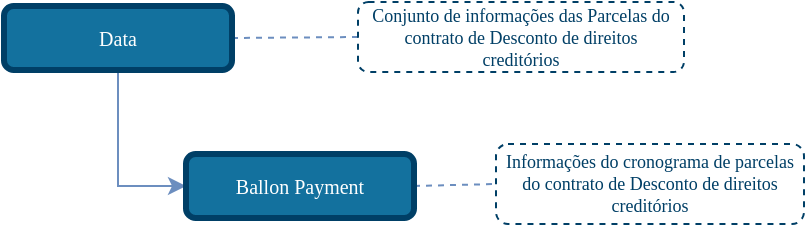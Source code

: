 <mxfile version="14.4.7" type="device"><diagram id="pwx9f-JPc5i2mSrcDJkJ" name="nstalments_InvoiceFinancings"><mxGraphModel dx="837" dy="385" grid="1" gridSize="10" guides="1" tooltips="1" connect="1" arrows="1" fold="1" page="1" pageScale="1" pageWidth="827" pageHeight="1169" math="0" shadow="0"><root><mxCell id="0"/><mxCell id="1" parent="0"/><mxCell id="7SM82Xgn0hcUYBG6hJO3-5" style="edgeStyle=none;rounded=1;orthogonalLoop=1;jettySize=auto;html=1;entryX=0;entryY=0.5;entryDx=0;entryDy=0;dashed=1;endArrow=none;endFill=0;endSize=6;strokeColor=#6C8EBF;exitX=1;exitY=0.5;exitDx=0;exitDy=0;" parent="1" source="3PWHhMvqnkYnXc9wFaOa-1" target="7SM82Xgn0hcUYBG6hJO3-3" edge="1"><mxGeometry relative="1" as="geometry"><mxPoint x="260" y="236.0" as="sourcePoint"/><mxPoint x="441" y="139" as="targetPoint"/></mxGeometry></mxCell><mxCell id="7SM82Xgn0hcUYBG6hJO3-3" value="&lt;font style=&quot;font-size: 9px&quot;&gt;Conjunto de informações das Parcelas do contrato de Desconto de direitos creditórios&lt;/font&gt;" style="rounded=1;whiteSpace=wrap;html=1;shadow=0;comic=0;strokeColor=#003F66;strokeWidth=1;fillColor=#ffffff;fontFamily=Verdana;fontSize=9;fontColor=#003F66;dashed=1;spacingLeft=5;spacing=0;spacingRight=5;spacingBottom=5;spacingTop=5;align=center;verticalAlign=middle;gradientColor=#ffffff;" parent="1" vertex="1"><mxGeometry x="217" y="39" width="163" height="35" as="geometry"/></mxCell><mxCell id="m7QnHi-RZr34GQDkbDEl-1" style="edgeStyle=none;rounded=1;orthogonalLoop=1;jettySize=auto;html=1;entryX=0;entryY=0.5;entryDx=0;entryDy=0;dashed=1;endArrow=none;endFill=0;endSize=6;strokeColor=#6C8EBF;exitX=1;exitY=0.5;exitDx=0;exitDy=0;" parent="1" source="m7QnHi-RZr34GQDkbDEl-2" target="m7QnHi-RZr34GQDkbDEl-3" edge="1"><mxGeometry relative="1" as="geometry"><mxPoint x="260" y="154.0" as="sourcePoint"/><mxPoint x="441" y="57" as="targetPoint"/></mxGeometry></mxCell><mxCell id="m7QnHi-RZr34GQDkbDEl-3" value="&lt;font style=&quot;font-size: 9px&quot;&gt;Informações do cronograma de parcelas do contrato de Desconto de direitos creditórios&lt;/font&gt;" style="rounded=1;whiteSpace=wrap;html=1;shadow=0;comic=0;strokeColor=#003F66;strokeWidth=1;fillColor=#ffffff;fontFamily=Verdana;fontSize=9;fontColor=#003F66;dashed=1;spacingLeft=5;spacing=0;spacingRight=5;spacingBottom=5;spacingTop=5;align=center;verticalAlign=middle;gradientColor=#ffffff;" parent="1" vertex="1"><mxGeometry x="286" y="110" width="154" height="40" as="geometry"/></mxCell><mxCell id="m7QnHi-RZr34GQDkbDEl-5" style="edgeStyle=orthogonalEdgeStyle;rounded=0;orthogonalLoop=1;jettySize=auto;html=1;exitX=0.5;exitY=1;exitDx=0;exitDy=0;entryX=0;entryY=0.5;entryDx=0;entryDy=0;strokeColor=#6C8EBF;endArrow=classic;endFill=1;" parent="1" source="3PWHhMvqnkYnXc9wFaOa-1" target="m7QnHi-RZr34GQDkbDEl-2" edge="1"><mxGeometry relative="1" as="geometry"><mxPoint x="88" y="79" as="sourcePoint"/><mxPoint x="41" y="73" as="targetPoint"/></mxGeometry></mxCell><mxCell id="3PWHhMvqnkYnXc9wFaOa-1" value="Data" style="rounded=1;whiteSpace=wrap;html=1;comic=0;shadow=0;backgroundOutline=0;snapToPoint=0;fixDash=0;strokeWidth=3;fontFamily=Verdana;fontStyle=0;labelBackgroundColor=none;labelBorderColor=none;fontSize=10;fillColor=#13719E;strokeColor=#003F66;fontColor=#ffffff;" parent="1" vertex="1"><mxGeometry x="40" y="41" width="114" height="32" as="geometry"/></mxCell><mxCell id="m7QnHi-RZr34GQDkbDEl-2" value="Ballon Payment" style="rounded=1;whiteSpace=wrap;html=1;comic=0;shadow=0;backgroundOutline=0;snapToPoint=0;fixDash=0;strokeWidth=3;fontFamily=Verdana;fontStyle=0;labelBackgroundColor=none;labelBorderColor=none;fontSize=10;fillColor=#13719E;strokeColor=#003F66;fontColor=#ffffff;" parent="1" vertex="1"><mxGeometry x="131" y="115" width="114" height="32" as="geometry"/></mxCell></root></mxGraphModel></diagram></mxfile>